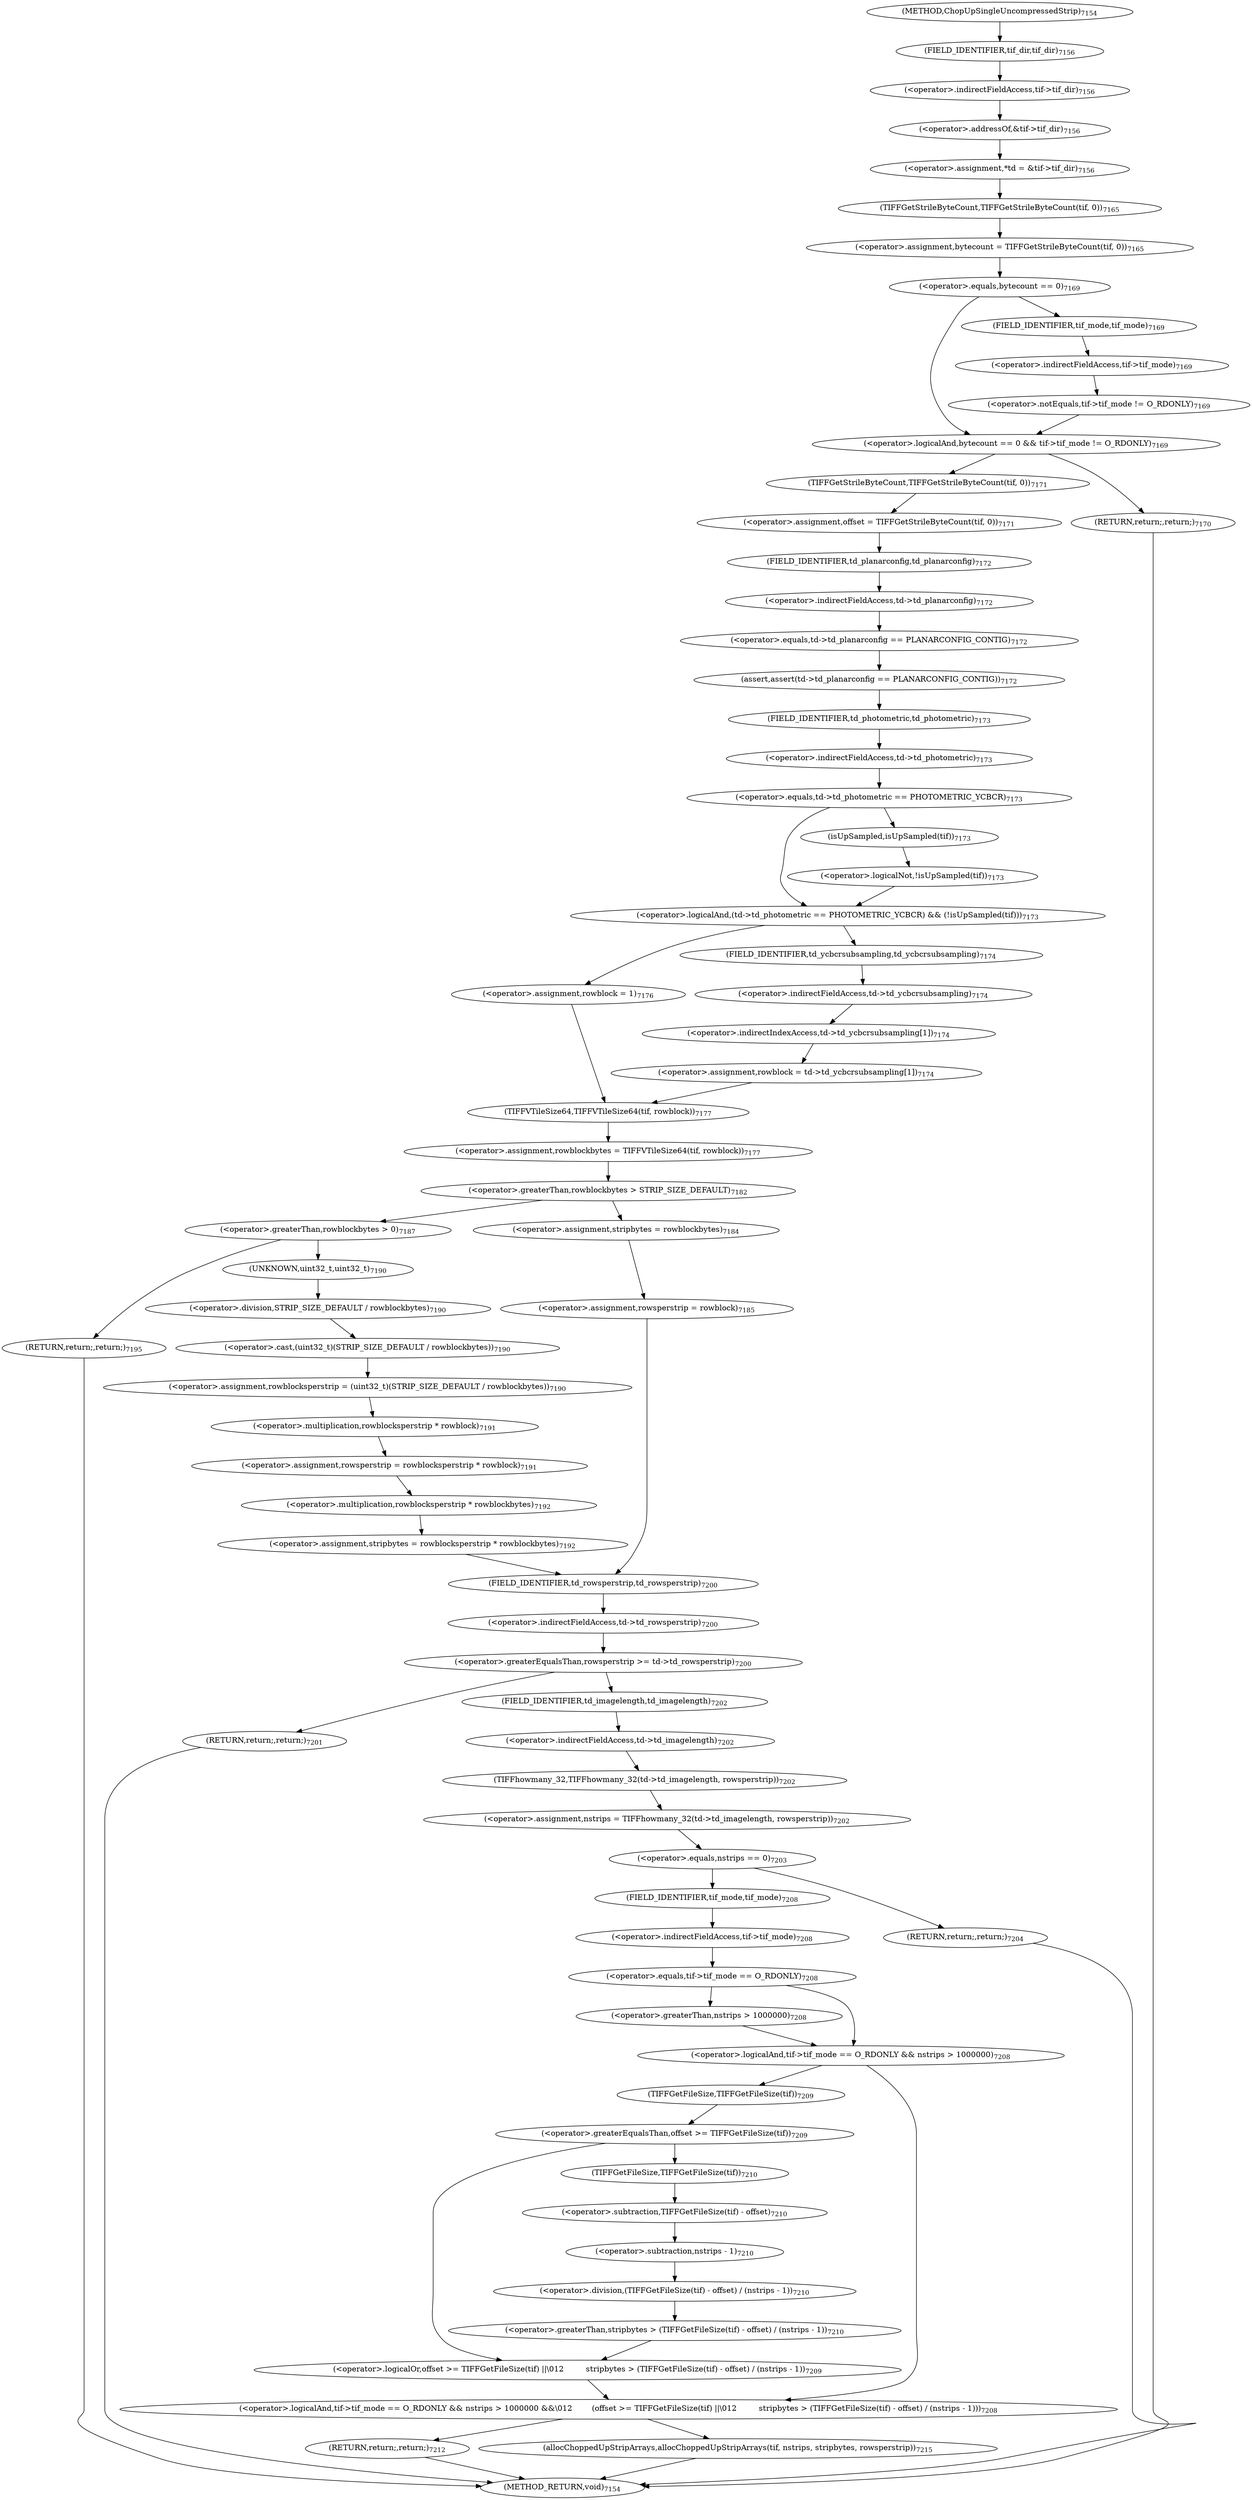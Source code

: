 digraph "ChopUpSingleUncompressedStrip" {  
"97071" [label = <(&lt;operator&gt;.assignment,*td = &amp;tif-&gt;tif_dir)<SUB>7156</SUB>> ]
"97084" [label = <(&lt;operator&gt;.assignment,bytecount = TIFFGetStrileByteCount(tif, 0))<SUB>7165</SUB>> ]
"97101" [label = <(&lt;operator&gt;.assignment,offset = TIFFGetStrileByteCount(tif, 0))<SUB>7171</SUB>> ]
"97106" [label = <(assert,assert(td-&gt;td_planarconfig == PLANARCONFIG_CONTIG))<SUB>7172</SUB>> ]
"97135" [label = <(&lt;operator&gt;.assignment,rowblockbytes = TIFFVTileSize64(tif, rowblock))<SUB>7177</SUB>> ]
"97187" [label = <(&lt;operator&gt;.assignment,nstrips = TIFFhowmany_32(td-&gt;td_imagelength, rowsperstrip))<SUB>7202</SUB>> ]
"97228" [label = <(allocChoppedUpStripArrays,allocChoppedUpStripArrays(tif, nstrips, stripbytes, rowsperstrip))<SUB>7215</SUB>> ]
"97073" [label = <(&lt;operator&gt;.addressOf,&amp;tif-&gt;tif_dir)<SUB>7156</SUB>> ]
"97086" [label = <(TIFFGetStrileByteCount,TIFFGetStrileByteCount(tif, 0))<SUB>7165</SUB>> ]
"97090" [label = <(&lt;operator&gt;.logicalAnd,bytecount == 0 &amp;&amp; tif-&gt;tif_mode != O_RDONLY)<SUB>7169</SUB>> ]
"97103" [label = <(TIFFGetStrileByteCount,TIFFGetStrileByteCount(tif, 0))<SUB>7171</SUB>> ]
"97107" [label = <(&lt;operator&gt;.equals,td-&gt;td_planarconfig == PLANARCONFIG_CONTIG)<SUB>7172</SUB>> ]
"97113" [label = <(&lt;operator&gt;.logicalAnd,(td-&gt;td_photometric == PHOTOMETRIC_YCBCR) &amp;&amp; (!isUpSampled(tif)))<SUB>7173</SUB>> ]
"97137" [label = <(TIFFVTileSize64,TIFFVTileSize64(tif, rowblock))<SUB>7177</SUB>> ]
"97141" [label = <(&lt;operator&gt;.greaterThan,rowblockbytes &gt; STRIP_SIZE_DEFAULT)<SUB>7182</SUB>> ]
"97180" [label = <(&lt;operator&gt;.greaterEqualsThan,rowsperstrip &gt;= td-&gt;td_rowsperstrip)<SUB>7200</SUB>> ]
"97189" [label = <(TIFFhowmany_32,TIFFhowmany_32(td-&gt;td_imagelength, rowsperstrip))<SUB>7202</SUB>> ]
"97195" [label = <(&lt;operator&gt;.equals,nstrips == 0)<SUB>7203</SUB>> ]
"97201" [label = <(&lt;operator&gt;.logicalAnd,tif-&gt;tif_mode == O_RDONLY &amp;&amp; nstrips &gt; 1000000 &amp;&amp;\012        (offset &gt;= TIFFGetFileSize(tif) ||\012         stripbytes &gt; (TIFFGetFileSize(tif) - offset) / (nstrips - 1)))<SUB>7208</SUB>> ]
"97074" [label = <(&lt;operator&gt;.indirectFieldAccess,tif-&gt;tif_dir)<SUB>7156</SUB>> ]
"97091" [label = <(&lt;operator&gt;.equals,bytecount == 0)<SUB>7169</SUB>> ]
"97094" [label = <(&lt;operator&gt;.notEquals,tif-&gt;tif_mode != O_RDONLY)<SUB>7169</SUB>> ]
"97100" [label = <(RETURN,return;,return;)<SUB>7170</SUB>> ]
"97108" [label = <(&lt;operator&gt;.indirectFieldAccess,td-&gt;td_planarconfig)<SUB>7172</SUB>> ]
"97114" [label = <(&lt;operator&gt;.equals,td-&gt;td_photometric == PHOTOMETRIC_YCBCR)<SUB>7173</SUB>> ]
"97119" [label = <(&lt;operator&gt;.logicalNot,!isUpSampled(tif))<SUB>7173</SUB>> ]
"97123" [label = <(&lt;operator&gt;.assignment,rowblock = td-&gt;td_ycbcrsubsampling[1])<SUB>7174</SUB>> ]
"97145" [label = <(&lt;operator&gt;.assignment,stripbytes = rowblockbytes)<SUB>7184</SUB>> ]
"97148" [label = <(&lt;operator&gt;.assignment,rowsperstrip = rowblock)<SUB>7185</SUB>> ]
"97182" [label = <(&lt;operator&gt;.indirectFieldAccess,td-&gt;td_rowsperstrip)<SUB>7200</SUB>> ]
"97186" [label = <(RETURN,return;,return;)<SUB>7201</SUB>> ]
"97190" [label = <(&lt;operator&gt;.indirectFieldAccess,td-&gt;td_imagelength)<SUB>7202</SUB>> ]
"97199" [label = <(RETURN,return;,return;)<SUB>7204</SUB>> ]
"97202" [label = <(&lt;operator&gt;.logicalAnd,tif-&gt;tif_mode == O_RDONLY &amp;&amp; nstrips &gt; 1000000)<SUB>7208</SUB>> ]
"97211" [label = <(&lt;operator&gt;.logicalOr,offset &gt;= TIFFGetFileSize(tif) ||\012         stripbytes &gt; (TIFFGetFileSize(tif) - offset) / (nstrips - 1))<SUB>7209</SUB>> ]
"97227" [label = <(RETURN,return;,return;)<SUB>7212</SUB>> ]
"97076" [label = <(FIELD_IDENTIFIER,tif_dir,tif_dir)<SUB>7156</SUB>> ]
"97095" [label = <(&lt;operator&gt;.indirectFieldAccess,tif-&gt;tif_mode)<SUB>7169</SUB>> ]
"97110" [label = <(FIELD_IDENTIFIER,td_planarconfig,td_planarconfig)<SUB>7172</SUB>> ]
"97115" [label = <(&lt;operator&gt;.indirectFieldAccess,td-&gt;td_photometric)<SUB>7173</SUB>> ]
"97120" [label = <(isUpSampled,isUpSampled(tif))<SUB>7173</SUB>> ]
"97125" [label = <(&lt;operator&gt;.indirectIndexAccess,td-&gt;td_ycbcrsubsampling[1])<SUB>7174</SUB>> ]
"97132" [label = <(&lt;operator&gt;.assignment,rowblock = 1)<SUB>7176</SUB>> ]
"97184" [label = <(FIELD_IDENTIFIER,td_rowsperstrip,td_rowsperstrip)<SUB>7200</SUB>> ]
"97192" [label = <(FIELD_IDENTIFIER,td_imagelength,td_imagelength)<SUB>7202</SUB>> ]
"97203" [label = <(&lt;operator&gt;.equals,tif-&gt;tif_mode == O_RDONLY)<SUB>7208</SUB>> ]
"97208" [label = <(&lt;operator&gt;.greaterThan,nstrips &gt; 1000000)<SUB>7208</SUB>> ]
"97212" [label = <(&lt;operator&gt;.greaterEqualsThan,offset &gt;= TIFFGetFileSize(tif))<SUB>7209</SUB>> ]
"97216" [label = <(&lt;operator&gt;.greaterThan,stripbytes &gt; (TIFFGetFileSize(tif) - offset) / (nstrips - 1))<SUB>7210</SUB>> ]
"97097" [label = <(FIELD_IDENTIFIER,tif_mode,tif_mode)<SUB>7169</SUB>> ]
"97117" [label = <(FIELD_IDENTIFIER,td_photometric,td_photometric)<SUB>7173</SUB>> ]
"97126" [label = <(&lt;operator&gt;.indirectFieldAccess,td-&gt;td_ycbcrsubsampling)<SUB>7174</SUB>> ]
"97154" [label = <(&lt;operator&gt;.greaterThan,rowblockbytes &gt; 0)<SUB>7187</SUB>> ]
"97204" [label = <(&lt;operator&gt;.indirectFieldAccess,tif-&gt;tif_mode)<SUB>7208</SUB>> ]
"97214" [label = <(TIFFGetFileSize,TIFFGetFileSize(tif))<SUB>7209</SUB>> ]
"97218" [label = <(&lt;operator&gt;.division,(TIFFGetFileSize(tif) - offset) / (nstrips - 1))<SUB>7210</SUB>> ]
"97128" [label = <(FIELD_IDENTIFIER,td_ycbcrsubsampling,td_ycbcrsubsampling)<SUB>7174</SUB>> ]
"97159" [label = <(&lt;operator&gt;.assignment,rowblocksperstrip = (uint32_t)(STRIP_SIZE_DEFAULT / rowblockbytes))<SUB>7190</SUB>> ]
"97166" [label = <(&lt;operator&gt;.assignment,rowsperstrip = rowblocksperstrip * rowblock)<SUB>7191</SUB>> ]
"97171" [label = <(&lt;operator&gt;.assignment,stripbytes = rowblocksperstrip * rowblockbytes)<SUB>7192</SUB>> ]
"97206" [label = <(FIELD_IDENTIFIER,tif_mode,tif_mode)<SUB>7208</SUB>> ]
"97219" [label = <(&lt;operator&gt;.subtraction,TIFFGetFileSize(tif) - offset)<SUB>7210</SUB>> ]
"97223" [label = <(&lt;operator&gt;.subtraction,nstrips - 1)<SUB>7210</SUB>> ]
"97161" [label = <(&lt;operator&gt;.cast,(uint32_t)(STRIP_SIZE_DEFAULT / rowblockbytes))<SUB>7190</SUB>> ]
"97168" [label = <(&lt;operator&gt;.multiplication,rowblocksperstrip * rowblock)<SUB>7191</SUB>> ]
"97173" [label = <(&lt;operator&gt;.multiplication,rowblocksperstrip * rowblockbytes)<SUB>7192</SUB>> ]
"97178" [label = <(RETURN,return;,return;)<SUB>7195</SUB>> ]
"97220" [label = <(TIFFGetFileSize,TIFFGetFileSize(tif))<SUB>7210</SUB>> ]
"97162" [label = <(UNKNOWN,uint32_t,uint32_t)<SUB>7190</SUB>> ]
"97163" [label = <(&lt;operator&gt;.division,STRIP_SIZE_DEFAULT / rowblockbytes)<SUB>7190</SUB>> ]
"97067" [label = <(METHOD,ChopUpSingleUncompressedStrip)<SUB>7154</SUB>> ]
"97233" [label = <(METHOD_RETURN,void)<SUB>7154</SUB>> ]
  "97071" -> "97086" 
  "97084" -> "97091" 
  "97101" -> "97110" 
  "97106" -> "97117" 
  "97135" -> "97141" 
  "97187" -> "97195" 
  "97228" -> "97233" 
  "97073" -> "97071" 
  "97086" -> "97084" 
  "97090" -> "97100" 
  "97090" -> "97103" 
  "97103" -> "97101" 
  "97107" -> "97106" 
  "97113" -> "97128" 
  "97113" -> "97132" 
  "97137" -> "97135" 
  "97141" -> "97145" 
  "97141" -> "97154" 
  "97180" -> "97186" 
  "97180" -> "97192" 
  "97189" -> "97187" 
  "97195" -> "97199" 
  "97195" -> "97206" 
  "97201" -> "97227" 
  "97201" -> "97228" 
  "97074" -> "97073" 
  "97091" -> "97090" 
  "97091" -> "97097" 
  "97094" -> "97090" 
  "97100" -> "97233" 
  "97108" -> "97107" 
  "97114" -> "97113" 
  "97114" -> "97120" 
  "97119" -> "97113" 
  "97123" -> "97137" 
  "97145" -> "97148" 
  "97148" -> "97184" 
  "97182" -> "97180" 
  "97186" -> "97233" 
  "97190" -> "97189" 
  "97199" -> "97233" 
  "97202" -> "97201" 
  "97202" -> "97214" 
  "97211" -> "97201" 
  "97227" -> "97233" 
  "97076" -> "97074" 
  "97095" -> "97094" 
  "97110" -> "97108" 
  "97115" -> "97114" 
  "97120" -> "97119" 
  "97125" -> "97123" 
  "97132" -> "97137" 
  "97184" -> "97182" 
  "97192" -> "97190" 
  "97203" -> "97202" 
  "97203" -> "97208" 
  "97208" -> "97202" 
  "97212" -> "97211" 
  "97212" -> "97220" 
  "97216" -> "97211" 
  "97097" -> "97095" 
  "97117" -> "97115" 
  "97126" -> "97125" 
  "97154" -> "97178" 
  "97154" -> "97162" 
  "97204" -> "97203" 
  "97214" -> "97212" 
  "97218" -> "97216" 
  "97128" -> "97126" 
  "97159" -> "97168" 
  "97166" -> "97173" 
  "97171" -> "97184" 
  "97206" -> "97204" 
  "97219" -> "97223" 
  "97223" -> "97218" 
  "97161" -> "97159" 
  "97168" -> "97166" 
  "97173" -> "97171" 
  "97178" -> "97233" 
  "97220" -> "97219" 
  "97162" -> "97163" 
  "97163" -> "97161" 
  "97067" -> "97076" 
}
